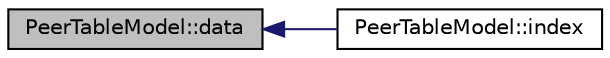 digraph "PeerTableModel::data"
{
  edge [fontname="Helvetica",fontsize="10",labelfontname="Helvetica",labelfontsize="10"];
  node [fontname="Helvetica",fontsize="10",shape=record];
  rankdir="LR";
  Node11 [label="PeerTableModel::data",height=0.2,width=0.4,color="black", fillcolor="grey75", style="filled", fontcolor="black"];
  Node11 -> Node12 [dir="back",color="midnightblue",fontsize="10",style="solid",fontname="Helvetica"];
  Node12 [label="PeerTableModel::index",height=0.2,width=0.4,color="black", fillcolor="white", style="filled",URL="$d7/d25/class_peer_table_model.html#a11faadd62beac5b9dec146045e8ecbbb"];
}
